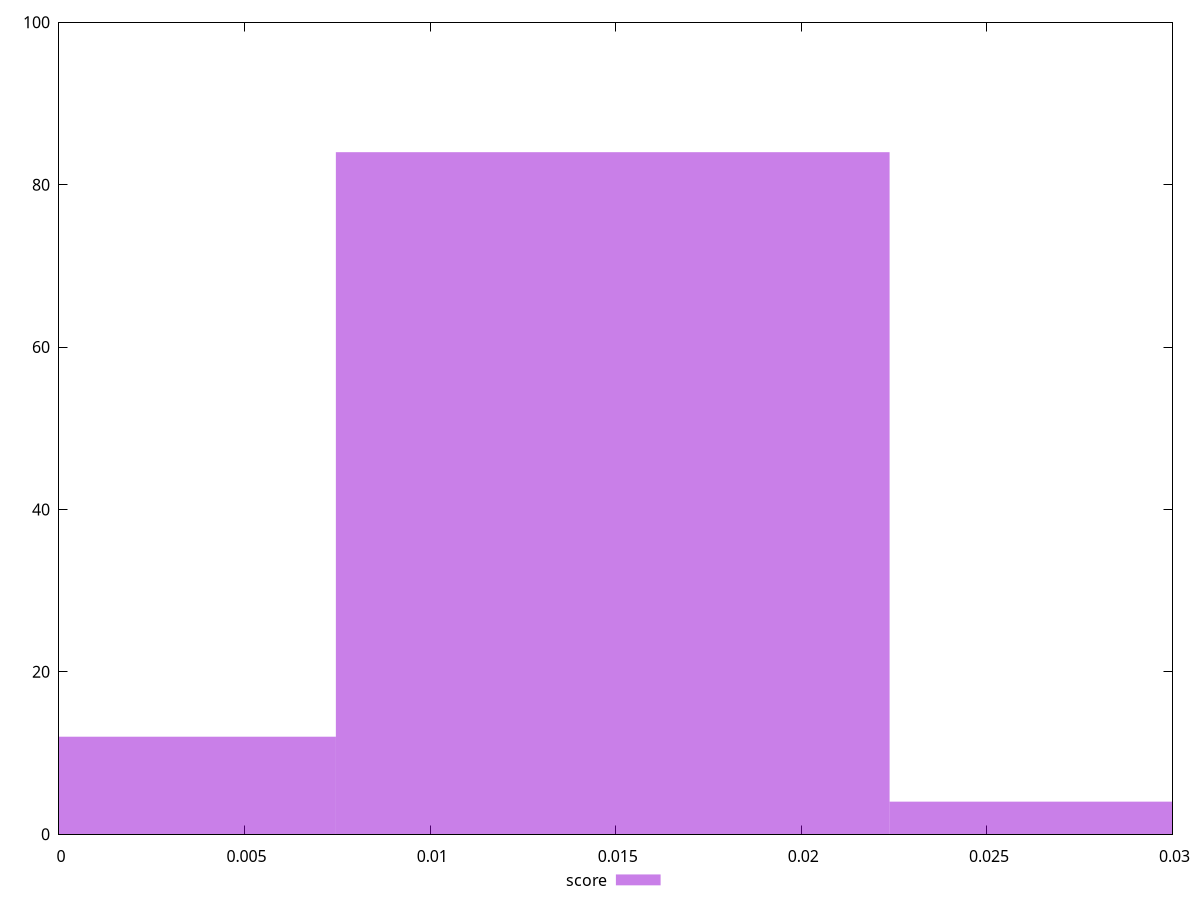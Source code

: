 reset

$score <<EOF
0.029837093390848564 4
0.014918546695424282 84
0 12
EOF

set key outside below
set boxwidth 0.014918546695424282
set xrange [0:0.03]
set yrange [0:100]
set trange [0:100]
set style fill transparent solid 0.5 noborder
set terminal svg size 640, 490 enhanced background rgb 'white'
set output "report_00013_2021-02-09T12-04-24.940Z/cumulative-layout-shift/samples/pages+cached/score/histogram.svg"

plot $score title "score" with boxes

reset
